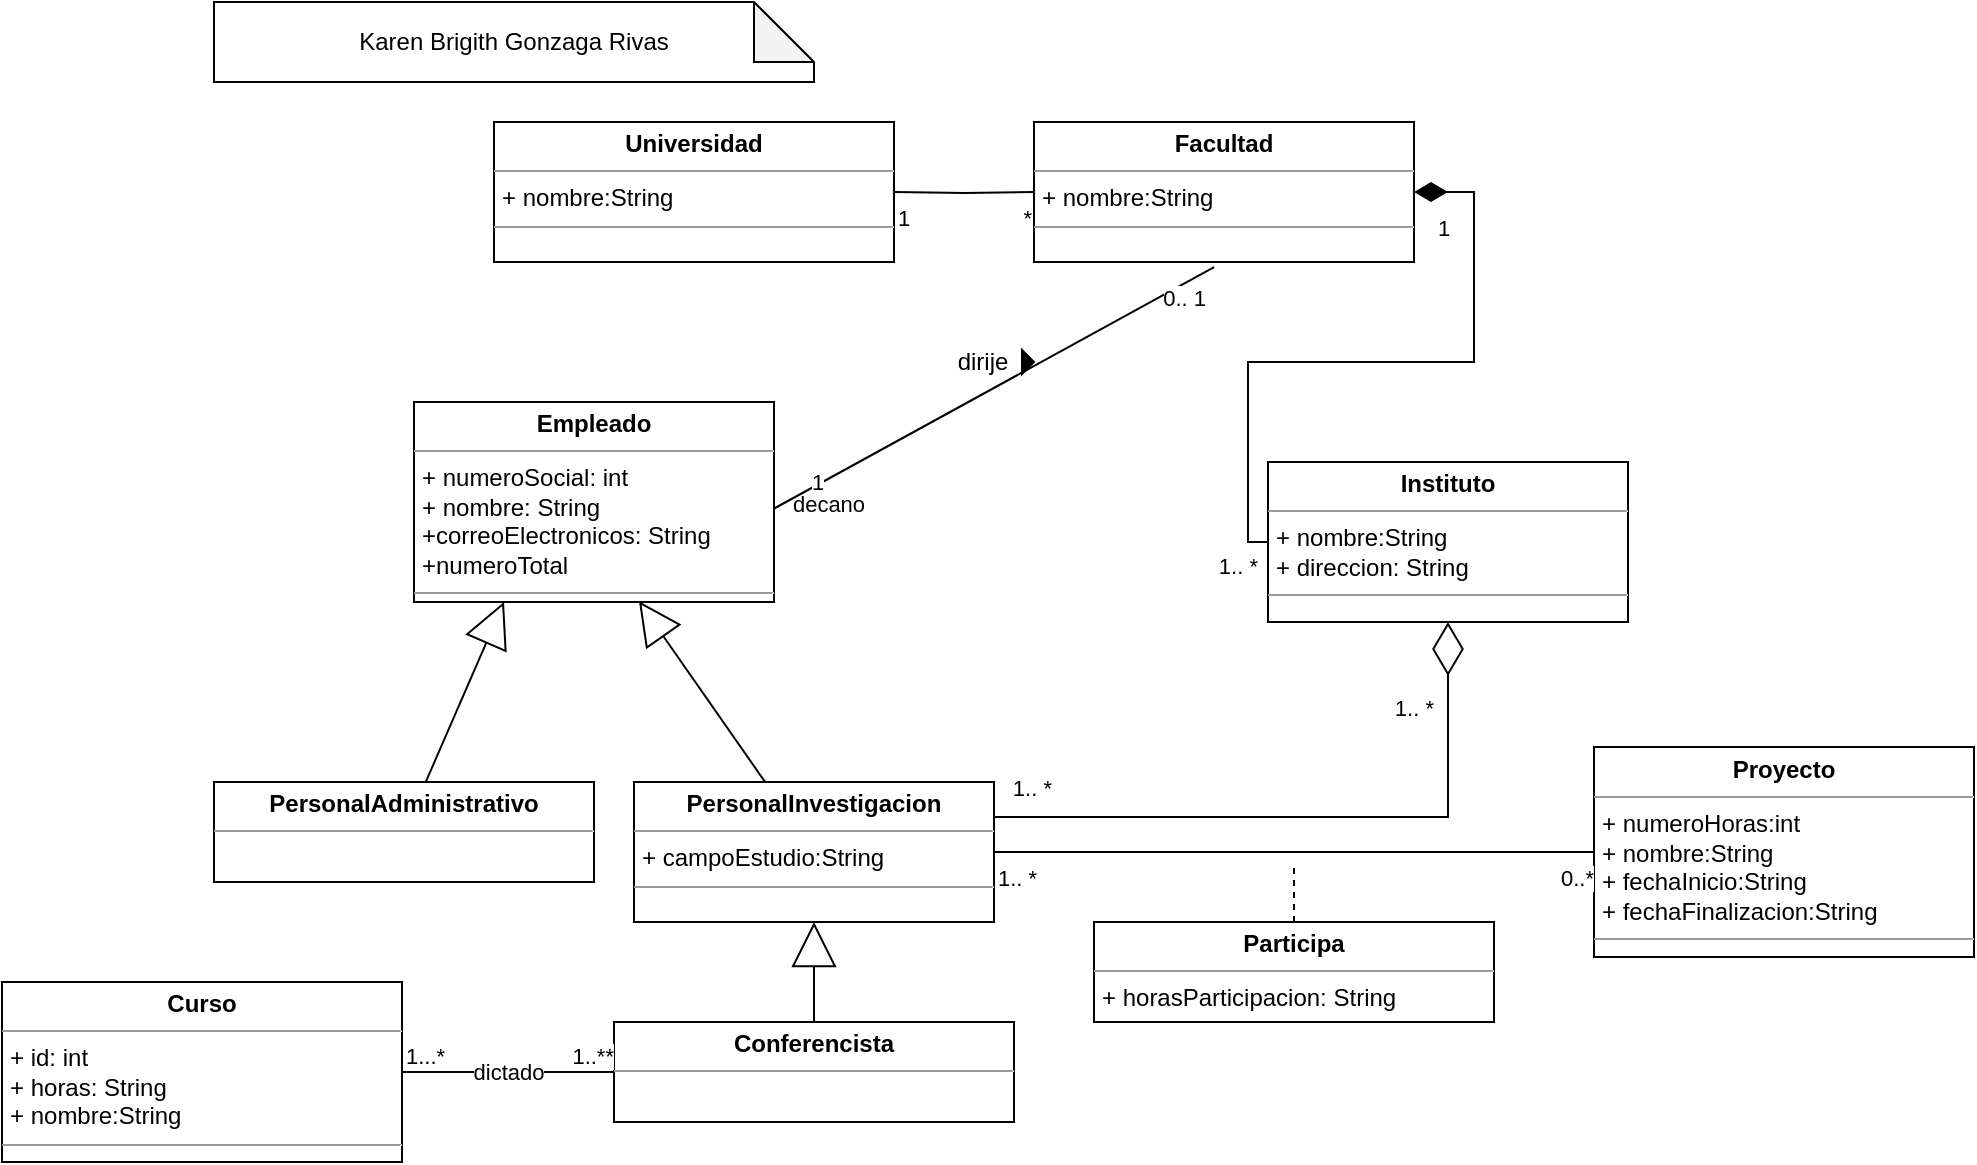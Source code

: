 <mxfile version="18.2.0" type="github"><diagram id="5Yf_rgaQgdYhmpZH2MQW" name="Page-1"><mxGraphModel dx="801" dy="626" grid="1" gridSize="10" guides="1" tooltips="1" connect="1" arrows="1" fold="1" page="1" pageScale="1" pageWidth="827" pageHeight="1169" math="0" shadow="0"><root><mxCell id="0"/><mxCell id="1" parent="0"/><mxCell id="6O-rmnXOG8hR9f5jQJ24-39" value="&lt;p style=&quot;margin:0px;margin-top:4px;text-align:center;&quot;&gt;&lt;b&gt;Empleado&lt;/b&gt;&lt;/p&gt;&lt;hr size=&quot;1&quot;&gt;&lt;p style=&quot;margin:0px;margin-left:4px;&quot;&gt;+ numeroSocial: int&lt;/p&gt;&lt;p style=&quot;margin:0px;margin-left:4px;&quot;&gt;+ nombre: String&lt;/p&gt;&lt;p style=&quot;margin:0px;margin-left:4px;&quot;&gt;+correoElectronicos: String&lt;/p&gt;&lt;p style=&quot;margin:0px;margin-left:4px;&quot;&gt;+numeroTotal&lt;/p&gt;&lt;hr size=&quot;1&quot;&gt;&lt;p style=&quot;margin:0px;margin-left:4px;&quot;&gt;&lt;br&gt;&lt;/p&gt;" style="verticalAlign=top;align=left;overflow=fill;fontSize=12;fontFamily=Helvetica;html=1;" vertex="1" parent="1"><mxGeometry x="220" y="260" width="180" height="100" as="geometry"/></mxCell><mxCell id="6O-rmnXOG8hR9f5jQJ24-41" value="&lt;p style=&quot;margin:0px;margin-top:4px;text-align:center;&quot;&gt;&lt;b&gt;Instituto&lt;/b&gt;&lt;/p&gt;&lt;hr size=&quot;1&quot;&gt;&lt;p style=&quot;margin:0px;margin-left:4px;&quot;&gt;+ nombre:String&lt;br&gt;+ direccion: String&lt;/p&gt;&lt;hr size=&quot;1&quot;&gt;&lt;p style=&quot;margin:0px;margin-left:4px;&quot;&gt;&lt;br&gt;&lt;/p&gt;" style="verticalAlign=top;align=left;overflow=fill;fontSize=12;fontFamily=Helvetica;html=1;" vertex="1" parent="1"><mxGeometry x="647.0" y="290" width="180" height="80" as="geometry"/></mxCell><mxCell id="6O-rmnXOG8hR9f5jQJ24-43" value="&lt;p style=&quot;margin:0px;margin-top:4px;text-align:center;&quot;&gt;&lt;b&gt;Proyecto&lt;/b&gt;&lt;/p&gt;&lt;hr size=&quot;1&quot;&gt;&lt;p style=&quot;margin:0px;margin-left:4px;&quot;&gt;+ numeroHoras:int&lt;/p&gt;&lt;p style=&quot;margin:0px;margin-left:4px;&quot;&gt;+ nombre:String&lt;/p&gt;&lt;p style=&quot;margin:0px;margin-left:4px;&quot;&gt;+ fechaInicio:String&lt;/p&gt;&lt;p style=&quot;margin:0px;margin-left:4px;&quot;&gt;+ fechaFinalizacion:String&lt;br&gt;&lt;/p&gt;&lt;hr size=&quot;1&quot;&gt;&lt;p style=&quot;margin:0px;margin-left:4px;&quot;&gt;&lt;br&gt;&lt;/p&gt;" style="verticalAlign=top;align=left;overflow=fill;fontSize=12;fontFamily=Helvetica;html=1;" vertex="1" parent="1"><mxGeometry x="810" y="432.5" width="190" height="105" as="geometry"/></mxCell><mxCell id="6O-rmnXOG8hR9f5jQJ24-67" value="" style="edgeStyle=orthogonalEdgeStyle;rounded=0;orthogonalLoop=1;jettySize=auto;html=1;startArrow=diamondThin;startFill=0;endArrow=none;endFill=0;startSize=24;endSize=20;exitX=0.5;exitY=1;exitDx=0;exitDy=0;entryX=1;entryY=0.25;entryDx=0;entryDy=0;" edge="1" parent="1" source="6O-rmnXOG8hR9f5jQJ24-41" target="6O-rmnXOG8hR9f5jQJ24-49"><mxGeometry relative="1" as="geometry"/></mxCell><mxCell id="6O-rmnXOG8hR9f5jQJ24-44" value="&lt;p style=&quot;margin:0px;margin-top:4px;text-align:center;&quot;&gt;&lt;b&gt;Curso&lt;/b&gt;&lt;/p&gt;&lt;hr size=&quot;1&quot;&gt;&lt;p style=&quot;margin:0px;margin-left:4px;&quot;&gt;+ id: int&lt;/p&gt;&lt;p style=&quot;margin:0px;margin-left:4px;&quot;&gt;+ horas: String&lt;br&gt;+ nombre:String&lt;/p&gt;&lt;hr size=&quot;1&quot;&gt;&lt;p style=&quot;margin:0px;margin-left:4px;&quot;&gt;&lt;br&gt;&lt;/p&gt;" style="verticalAlign=top;align=left;overflow=fill;fontSize=12;fontFamily=Helvetica;html=1;" vertex="1" parent="1"><mxGeometry x="14" y="550" width="200" height="90" as="geometry"/></mxCell><mxCell id="6O-rmnXOG8hR9f5jQJ24-45" value="Karen Brigith Gonzaga Rivas" style="shape=note;whiteSpace=wrap;html=1;backgroundOutline=1;darkOpacity=0.05;" vertex="1" parent="1"><mxGeometry x="120" y="60" width="300" height="40" as="geometry"/></mxCell><mxCell id="6O-rmnXOG8hR9f5jQJ24-46" value="&lt;p style=&quot;margin:0px;margin-top:4px;text-align:center;&quot;&gt;&lt;b&gt;Facultad&lt;/b&gt;&lt;/p&gt;&lt;hr size=&quot;1&quot;&gt;&lt;p style=&quot;margin:0px;margin-left:4px;&quot;&gt;+ nombre:String&lt;/p&gt;&lt;hr size=&quot;1&quot;&gt;&lt;p style=&quot;margin:0px;margin-left:4px;&quot;&gt;&lt;br&gt;&lt;/p&gt;" style="verticalAlign=top;align=left;overflow=fill;fontSize=12;fontFamily=Helvetica;html=1;" vertex="1" parent="1"><mxGeometry x="530" y="120" width="190" height="70" as="geometry"/></mxCell><mxCell id="6O-rmnXOG8hR9f5jQJ24-63" value="" style="edgeStyle=none;rounded=0;orthogonalLoop=1;jettySize=auto;html=1;startArrow=none;startFill=0;endArrow=block;endFill=0;startSize=24;endSize=19;entryX=0.625;entryY=0.997;entryDx=0;entryDy=0;entryPerimeter=0;" edge="1" parent="1" source="6O-rmnXOG8hR9f5jQJ24-49" target="6O-rmnXOG8hR9f5jQJ24-39"><mxGeometry relative="1" as="geometry"><mxPoint x="360" y="350" as="targetPoint"/></mxGeometry></mxCell><mxCell id="6O-rmnXOG8hR9f5jQJ24-49" value="&lt;p style=&quot;margin:0px;margin-top:4px;text-align:center;&quot;&gt;&lt;b&gt;PersonalInvestigacion&lt;/b&gt;&lt;/p&gt;&lt;hr size=&quot;1&quot;&gt;&lt;p style=&quot;margin:0px;margin-left:4px;&quot;&gt;+ campoEstudio:String&lt;/p&gt;&lt;hr size=&quot;1&quot;&gt;&lt;p style=&quot;margin:0px;margin-left:4px;&quot;&gt;&lt;br&gt;&lt;/p&gt;" style="verticalAlign=top;align=left;overflow=fill;fontSize=12;fontFamily=Helvetica;html=1;" vertex="1" parent="1"><mxGeometry x="330" y="450" width="180" height="70" as="geometry"/></mxCell><mxCell id="6O-rmnXOG8hR9f5jQJ24-64" value="" style="edgeStyle=none;rounded=0;orthogonalLoop=1;jettySize=auto;html=1;startArrow=none;startFill=0;endArrow=block;endFill=0;startSize=14;entryX=0.25;entryY=1;entryDx=0;entryDy=0;endSize=20;" edge="1" parent="1" source="6O-rmnXOG8hR9f5jQJ24-50" target="6O-rmnXOG8hR9f5jQJ24-39"><mxGeometry relative="1" as="geometry"/></mxCell><mxCell id="6O-rmnXOG8hR9f5jQJ24-50" value="&lt;p style=&quot;margin:0px;margin-top:4px;text-align:center;&quot;&gt;&lt;b&gt;PersonalAdministrativo&lt;/b&gt;&lt;/p&gt;&lt;hr size=&quot;1&quot;&gt;&lt;p style=&quot;margin:0px;margin-left:4px;&quot;&gt;&lt;br&gt;&lt;/p&gt;" style="verticalAlign=top;align=left;overflow=fill;fontSize=12;fontFamily=Helvetica;html=1;" vertex="1" parent="1"><mxGeometry x="120" y="450" width="190" height="50" as="geometry"/></mxCell><mxCell id="6O-rmnXOG8hR9f5jQJ24-96" value="" style="edgeStyle=none;rounded=0;orthogonalLoop=1;jettySize=auto;html=1;startArrow=none;startFill=0;endArrow=block;endFill=0;startSize=24;endSize=20;strokeWidth=1;entryX=0.5;entryY=1;entryDx=0;entryDy=0;" edge="1" parent="1" source="6O-rmnXOG8hR9f5jQJ24-51" target="6O-rmnXOG8hR9f5jQJ24-49"><mxGeometry relative="1" as="geometry"/></mxCell><mxCell id="6O-rmnXOG8hR9f5jQJ24-51" value="&lt;p style=&quot;margin:0px;margin-top:4px;text-align:center;&quot;&gt;&lt;b&gt;Conferencista&lt;/b&gt;&lt;/p&gt;&lt;hr size=&quot;1&quot;&gt;&lt;p style=&quot;margin:0px;margin-left:4px;&quot;&gt;&lt;br&gt;&lt;/p&gt;" style="verticalAlign=top;align=left;overflow=fill;fontSize=12;fontFamily=Helvetica;html=1;" vertex="1" parent="1"><mxGeometry x="320" y="570" width="200" height="50" as="geometry"/></mxCell><mxCell id="6O-rmnXOG8hR9f5jQJ24-53" value="&lt;p style=&quot;margin:0px;margin-top:4px;text-align:center;&quot;&gt;&lt;b&gt;Universidad&lt;/b&gt;&lt;/p&gt;&lt;hr size=&quot;1&quot;&gt;&lt;p style=&quot;margin:0px;margin-left:4px;&quot;&gt;&lt;span style=&quot;background-color: initial;&quot;&gt;+ nombre:String&lt;/span&gt;&lt;br&gt;&lt;/p&gt;&lt;hr size=&quot;1&quot;&gt;&lt;p style=&quot;margin:0px;margin-left:4px;&quot;&gt;&lt;br&gt;&lt;/p&gt;" style="verticalAlign=top;align=left;overflow=fill;fontSize=12;fontFamily=Helvetica;html=1;" vertex="1" parent="1"><mxGeometry x="260" y="120" width="200" height="70" as="geometry"/></mxCell><mxCell id="6O-rmnXOG8hR9f5jQJ24-55" value="" style="endArrow=none;html=1;endSize=12;startArrow=none;startSize=14;startFill=0;edgeStyle=orthogonalEdgeStyle;rounded=0;entryX=0;entryY=0.5;entryDx=0;entryDy=0;endFill=0;" edge="1" parent="1" target="6O-rmnXOG8hR9f5jQJ24-46"><mxGeometry relative="1" as="geometry"><mxPoint x="460" y="155" as="sourcePoint"/><mxPoint x="590" y="230" as="targetPoint"/></mxGeometry></mxCell><mxCell id="6O-rmnXOG8hR9f5jQJ24-56" value="1" style="edgeLabel;resizable=0;html=1;align=left;verticalAlign=top;" connectable="0" vertex="1" parent="6O-rmnXOG8hR9f5jQJ24-55"><mxGeometry x="-1" relative="1" as="geometry"/></mxCell><mxCell id="6O-rmnXOG8hR9f5jQJ24-57" value="*" style="edgeLabel;resizable=0;html=1;align=right;verticalAlign=top;" connectable="0" vertex="1" parent="6O-rmnXOG8hR9f5jQJ24-55"><mxGeometry x="1" relative="1" as="geometry"/></mxCell><mxCell id="6O-rmnXOG8hR9f5jQJ24-58" value="" style="endArrow=none;html=1;endSize=12;startArrow=diamondThin;startSize=14;startFill=1;rounded=0;endFill=0;exitX=1;exitY=0.5;exitDx=0;exitDy=0;entryX=0;entryY=0.5;entryDx=0;entryDy=0;edgeStyle=orthogonalEdgeStyle;" edge="1" parent="1" source="6O-rmnXOG8hR9f5jQJ24-46" target="6O-rmnXOG8hR9f5jQJ24-41"><mxGeometry relative="1" as="geometry"><mxPoint x="710.0" y="240" as="sourcePoint"/><mxPoint x="990" y="140" as="targetPoint"/><Array as="points"><mxPoint x="750" y="155"/><mxPoint x="750" y="240"/><mxPoint x="637" y="240"/><mxPoint x="637" y="330"/></Array></mxGeometry></mxCell><mxCell id="6O-rmnXOG8hR9f5jQJ24-59" value="1" style="edgeLabel;resizable=0;html=1;align=left;verticalAlign=top;" connectable="0" vertex="1" parent="6O-rmnXOG8hR9f5jQJ24-58"><mxGeometry x="-1" relative="1" as="geometry"><mxPoint x="10" y="5" as="offset"/></mxGeometry></mxCell><mxCell id="6O-rmnXOG8hR9f5jQJ24-60" value="1.. *" style="edgeLabel;resizable=0;html=1;align=right;verticalAlign=top;" connectable="0" vertex="1" parent="6O-rmnXOG8hR9f5jQJ24-58"><mxGeometry x="1" relative="1" as="geometry"><mxPoint x="83" y="70" as="offset"/></mxGeometry></mxCell><mxCell id="6O-rmnXOG8hR9f5jQJ24-74" value="1.. *" style="edgeLabel;resizable=0;html=1;align=right;verticalAlign=top;" connectable="0" vertex="1" parent="1"><mxGeometry x="599.998" y="320.001" as="geometry"><mxPoint x="43" y="9" as="offset"/></mxGeometry></mxCell><mxCell id="6O-rmnXOG8hR9f5jQJ24-75" value="1.. *" style="edgeLabel;resizable=0;html=1;align=right;verticalAlign=top;" connectable="0" vertex="1" parent="1"><mxGeometry x="539.998" y="440.001" as="geometry"/></mxCell><mxCell id="6O-rmnXOG8hR9f5jQJ24-76" value="" style="triangle;aspect=fixed;fillColor=#000000;" vertex="1" parent="1"><mxGeometry x="524" y="234" width="6" height="12" as="geometry"/></mxCell><mxCell id="6O-rmnXOG8hR9f5jQJ24-77" value="decano" style="endArrow=none;html=1;rounded=0;align=center;verticalAlign=bottom;labelBackgroundColor=none;startSize=24;endSize=20;entryX=0.474;entryY=1.037;entryDx=0;entryDy=0;entryPerimeter=0;exitX=0.998;exitY=0.535;exitDx=0;exitDy=0;exitPerimeter=0;" edge="1" parent="1" source="6O-rmnXOG8hR9f5jQJ24-39" target="6O-rmnXOG8hR9f5jQJ24-46"><mxGeometry x="-0.837" y="-19" relative="1" as="geometry"><mxPoint x="430" y="260" as="sourcePoint"/><mxPoint x="620" y="258" as="targetPoint"/><mxPoint as="offset"/></mxGeometry></mxCell><mxCell id="6O-rmnXOG8hR9f5jQJ24-80" value="dirije" style="text;html=1;align=center;verticalAlign=middle;resizable=0;points=[];autosize=1;strokeColor=none;fillColor=none;" vertex="1" parent="1"><mxGeometry x="484" y="230" width="40" height="20" as="geometry"/></mxCell><mxCell id="6O-rmnXOG8hR9f5jQJ24-86" value="" style="endArrow=none;html=1;endSize=12;startArrow=none;startSize=14;startFill=0;rounded=0;entryX=0;entryY=0.5;entryDx=0;entryDy=0;endFill=0;exitX=1;exitY=0.5;exitDx=0;exitDy=0;" edge="1" parent="1" source="6O-rmnXOG8hR9f5jQJ24-49" target="6O-rmnXOG8hR9f5jQJ24-43"><mxGeometry x="1" y="-254" relative="1" as="geometry"><mxPoint x="470" y="165" as="sourcePoint"/><mxPoint x="540" y="165" as="targetPoint"/><mxPoint x="150" y="-49" as="offset"/></mxGeometry></mxCell><mxCell id="6O-rmnXOG8hR9f5jQJ24-87" value="1.. *" style="edgeLabel;resizable=0;html=1;align=left;verticalAlign=top;" connectable="0" vertex="1" parent="6O-rmnXOG8hR9f5jQJ24-86"><mxGeometry x="-1" relative="1" as="geometry"/></mxCell><mxCell id="6O-rmnXOG8hR9f5jQJ24-88" value="0..*" style="edgeLabel;resizable=0;html=1;align=right;verticalAlign=top;" connectable="0" vertex="1" parent="6O-rmnXOG8hR9f5jQJ24-86"><mxGeometry x="1" relative="1" as="geometry"/></mxCell><mxCell id="6O-rmnXOG8hR9f5jQJ24-91" value="1" style="edgeLabel;resizable=0;html=1;align=left;verticalAlign=top;" connectable="0" vertex="1" parent="1"><mxGeometry x="733.99" y="159.47" as="geometry"><mxPoint x="-317" y="128" as="offset"/></mxGeometry></mxCell><mxCell id="6O-rmnXOG8hR9f5jQJ24-92" value="0.. 1" style="edgeLabel;resizable=0;html=1;align=right;verticalAlign=top;" connectable="0" vertex="1" parent="1"><mxGeometry x="640" y="495" as="geometry"><mxPoint x="-24" y="-300" as="offset"/></mxGeometry></mxCell><mxCell id="6O-rmnXOG8hR9f5jQJ24-95" value="" style="edgeStyle=none;rounded=0;orthogonalLoop=1;jettySize=auto;html=1;startArrow=none;startFill=0;endArrow=none;endFill=0;startSize=24;endSize=20;dashed=1;strokeWidth=1;" edge="1" parent="1" source="6O-rmnXOG8hR9f5jQJ24-93"><mxGeometry relative="1" as="geometry"><mxPoint x="660" y="490" as="targetPoint"/></mxGeometry></mxCell><mxCell id="6O-rmnXOG8hR9f5jQJ24-93" value="&lt;p style=&quot;margin:0px;margin-top:4px;text-align:center;&quot;&gt;&lt;b&gt;Participa&lt;/b&gt;&lt;/p&gt;&lt;hr size=&quot;1&quot;&gt;&lt;p style=&quot;margin:0px;margin-left:4px;&quot;&gt;+ horasParticipacion: String&lt;/p&gt;" style="verticalAlign=top;align=left;overflow=fill;fontSize=12;fontFamily=Helvetica;html=1;" vertex="1" parent="1"><mxGeometry x="560" y="520" width="200" height="50" as="geometry"/></mxCell><mxCell id="6O-rmnXOG8hR9f5jQJ24-98" value="" style="endArrow=none;html=1;rounded=0;startSize=24;endSize=20;strokeWidth=1;endFill=0;entryX=0;entryY=0.5;entryDx=0;entryDy=0;exitX=1;exitY=0.5;exitDx=0;exitDy=0;" edge="1" parent="1" source="6O-rmnXOG8hR9f5jQJ24-44" target="6O-rmnXOG8hR9f5jQJ24-51"><mxGeometry relative="1" as="geometry"><mxPoint x="60" y="780" as="sourcePoint"/><mxPoint x="220" y="780" as="targetPoint"/></mxGeometry></mxCell><mxCell id="6O-rmnXOG8hR9f5jQJ24-99" value="dictado" style="edgeLabel;resizable=0;html=1;align=center;verticalAlign=middle;" connectable="0" vertex="1" parent="6O-rmnXOG8hR9f5jQJ24-98"><mxGeometry relative="1" as="geometry"/></mxCell><mxCell id="6O-rmnXOG8hR9f5jQJ24-100" value="1...*" style="edgeLabel;resizable=0;html=1;align=left;verticalAlign=bottom;" connectable="0" vertex="1" parent="6O-rmnXOG8hR9f5jQJ24-98"><mxGeometry x="-1" relative="1" as="geometry"/></mxCell><mxCell id="6O-rmnXOG8hR9f5jQJ24-101" value="1..**" style="edgeLabel;resizable=0;html=1;align=right;verticalAlign=bottom;" connectable="0" vertex="1" parent="6O-rmnXOG8hR9f5jQJ24-98"><mxGeometry x="1" relative="1" as="geometry"/></mxCell></root></mxGraphModel></diagram></mxfile>